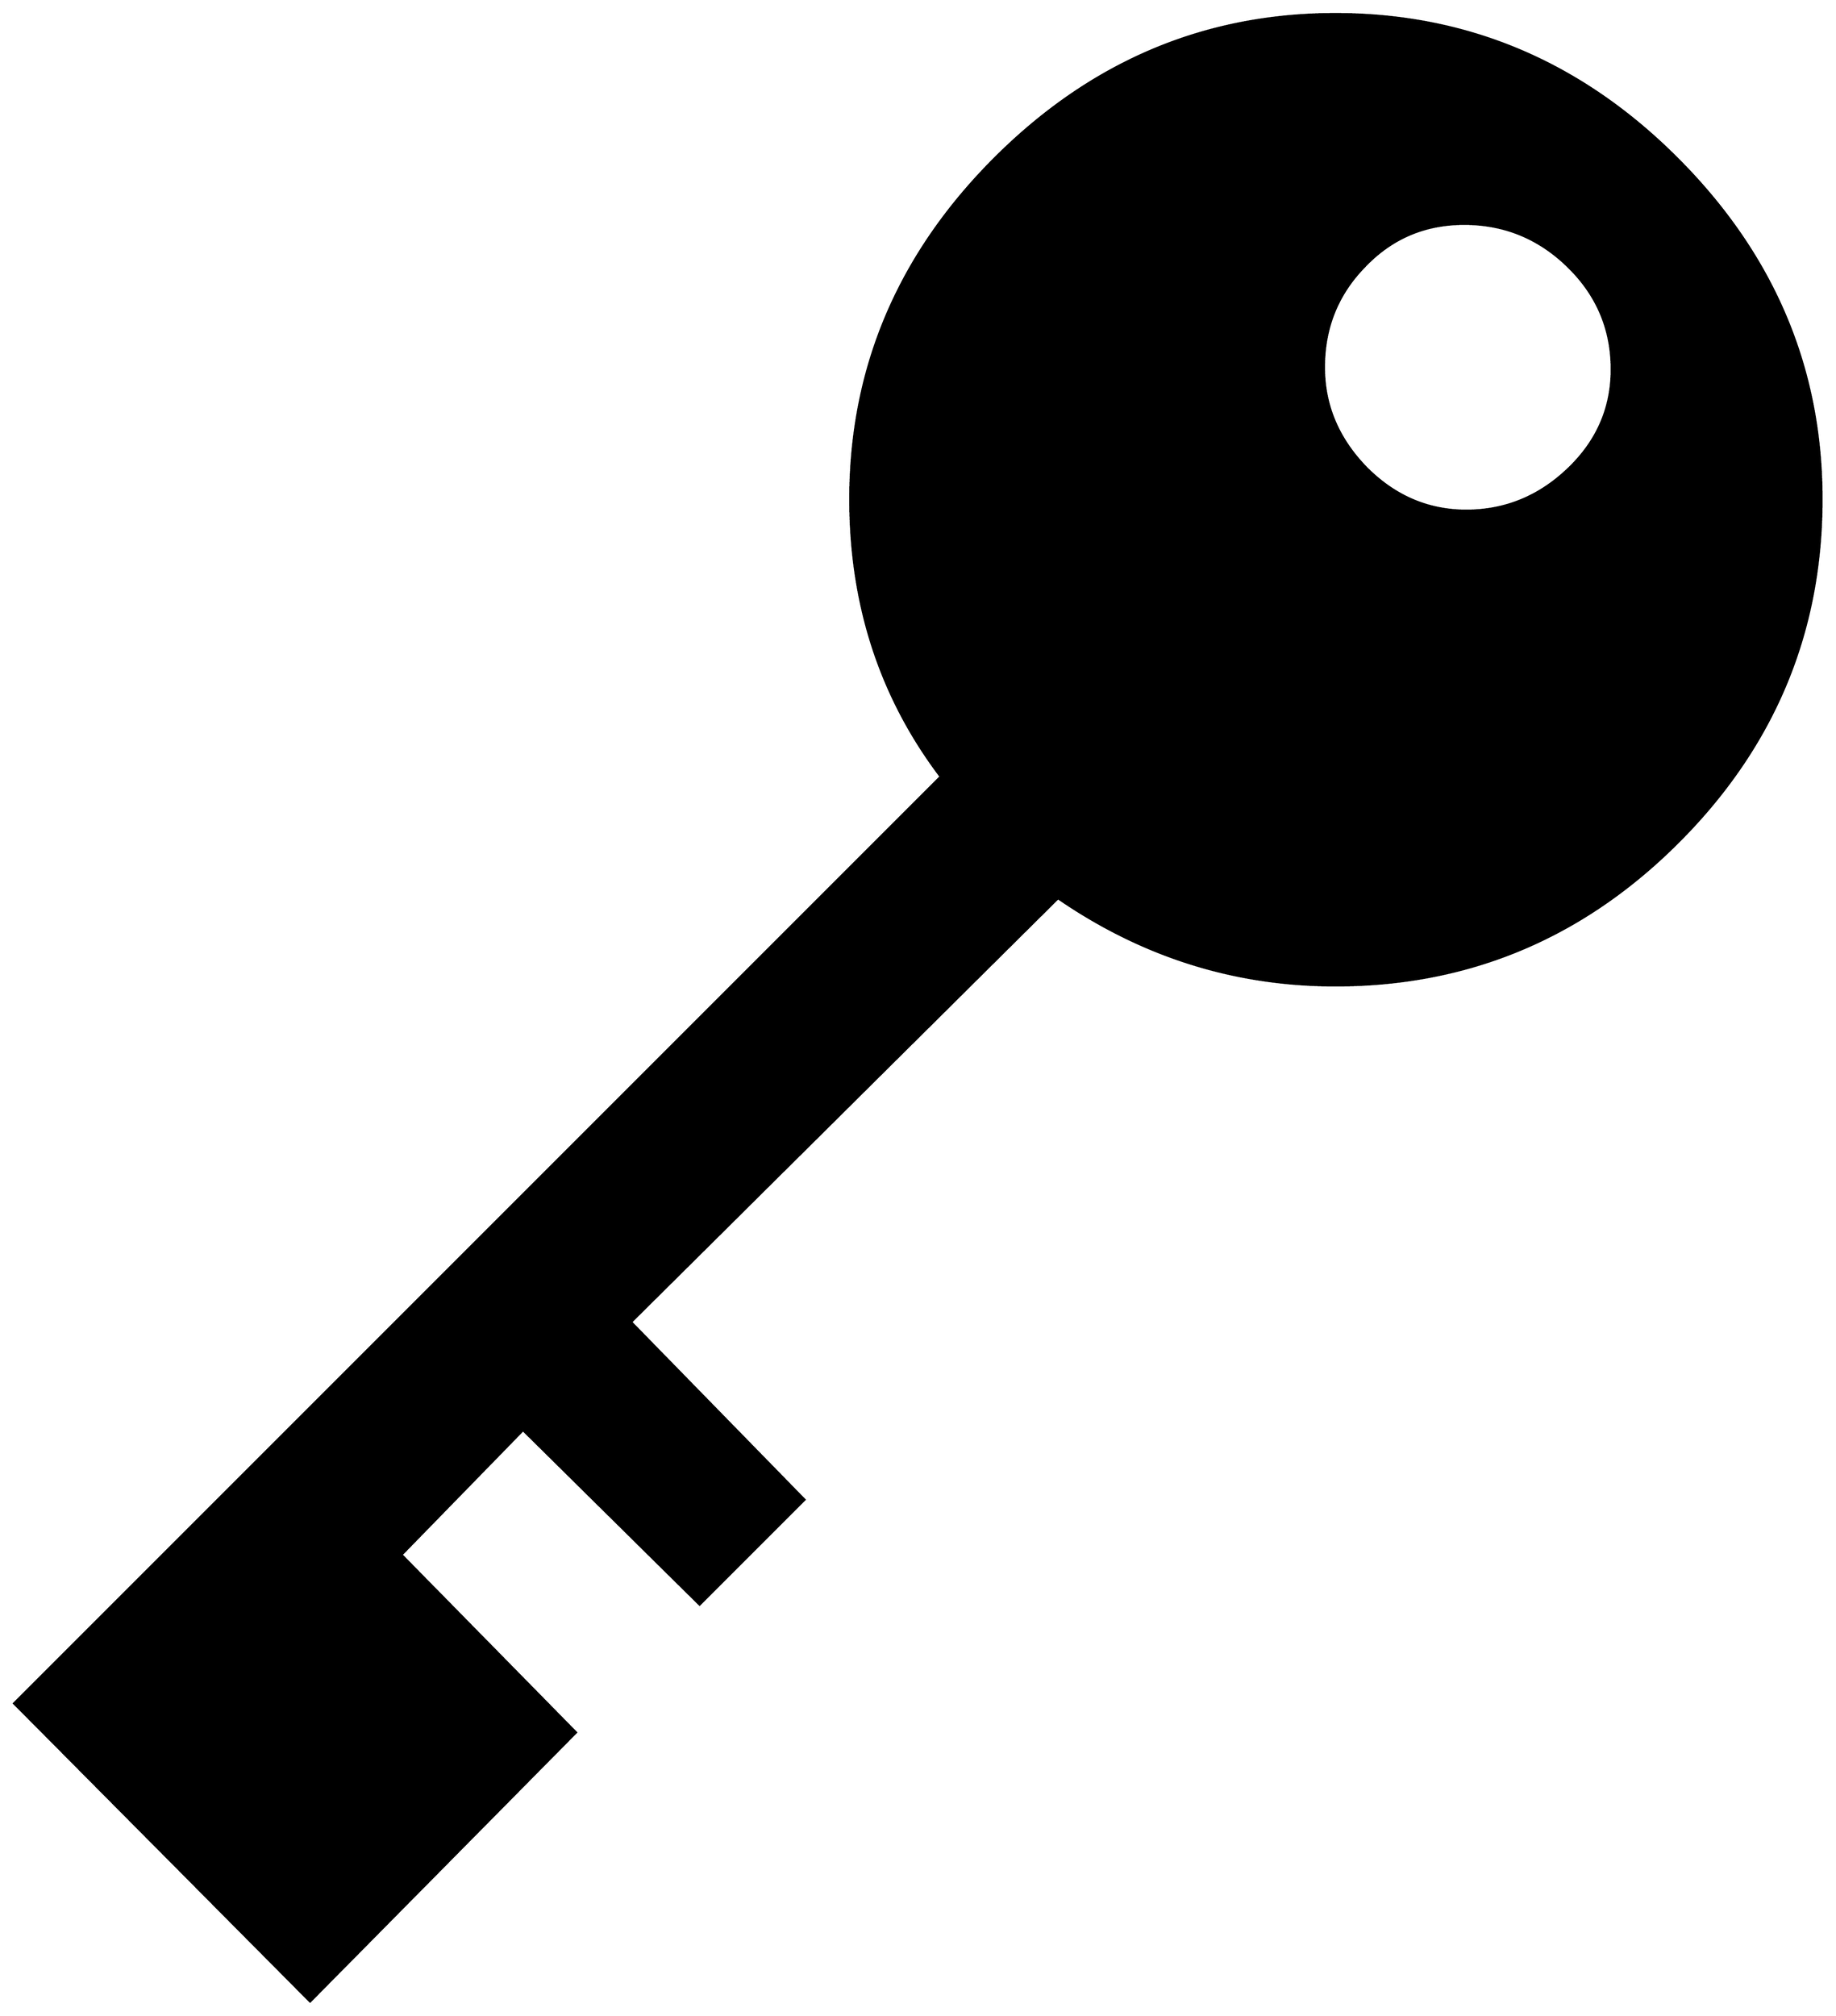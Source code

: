 


\begin{tikzpicture}[y=0.80pt, x=0.80pt, yscale=-1.0, xscale=1.0, inner sep=0pt, outer sep=0pt]
\begin{scope}[shift={(100.0,1691.0)},nonzero rule]
  \path[draw=.,fill=.,line width=1.600pt] (1822.0,-1057.0) ..
    controls (1822.0,-929.0) and (1776.0,-819.0) ..
    (1684.0,-727.0) .. controls (1592.0,-635.0) and
    (1482.0,-589.0) .. (1354.0,-589.0) .. controls
    (1257.333,-589.0) and (1168.333,-617.0) .. (1087.0,-673.0) --
    (676.0,-265.0) -- (843.0,-94.0) -- (742.0,7.0) --
    (572.0,-161.0) -- (455.0,-41.0) -- (623.0,130.0) --
    (367.0,389.0) -- (82.0,102.0) -- (974.0,-790.0) .. controls
    (916.0,-866.667) and (887.0,-955.667) .. (887.0,-1057.0) ..
    controls (887.0,-1183.0) and (933.333,-1292.333) ..
    (1026.0,-1385.0) .. controls (1118.667,-1477.667) and
    (1228.0,-1524.0) .. (1354.0,-1524.0) .. controls
    (1480.667,-1524.0) and (1590.333,-1477.667) .. (1683.0,-1385.0) ..
    controls (1775.667,-1292.333) and (1822.0,-1183.0) ..
    (1822.0,-1057.0) -- cycle(1620.0,-1182.0) .. controls
    (1620.0,-1220.667) and (1606.0,-1253.667) .. (1578.0,-1281.0) ..
    controls (1550.0,-1308.333) and (1516.667,-1322.0) ..
    (1478.0,-1322.0) .. controls (1440.0,-1322.0) and
    (1408.0,-1308.333) .. (1382.0,-1281.0) .. controls
    (1356.0,-1254.333) and (1343.0,-1222.0) .. (1343.0,-1184.0) ..
    controls (1343.0,-1147.333) and (1356.667,-1115.0) ..
    (1384.0,-1087.0) .. controls (1411.333,-1059.667) and
    (1443.333,-1046.0) .. (1480.0,-1046.0) .. controls
    (1517.333,-1046.0) and (1550.0,-1059.333) .. (1578.0,-1086.0) ..
    controls (1606.0,-1112.667) and (1620.0,-1144.667) ..
    (1620.0,-1182.0) -- cycle;
\end{scope}

\end{tikzpicture}


